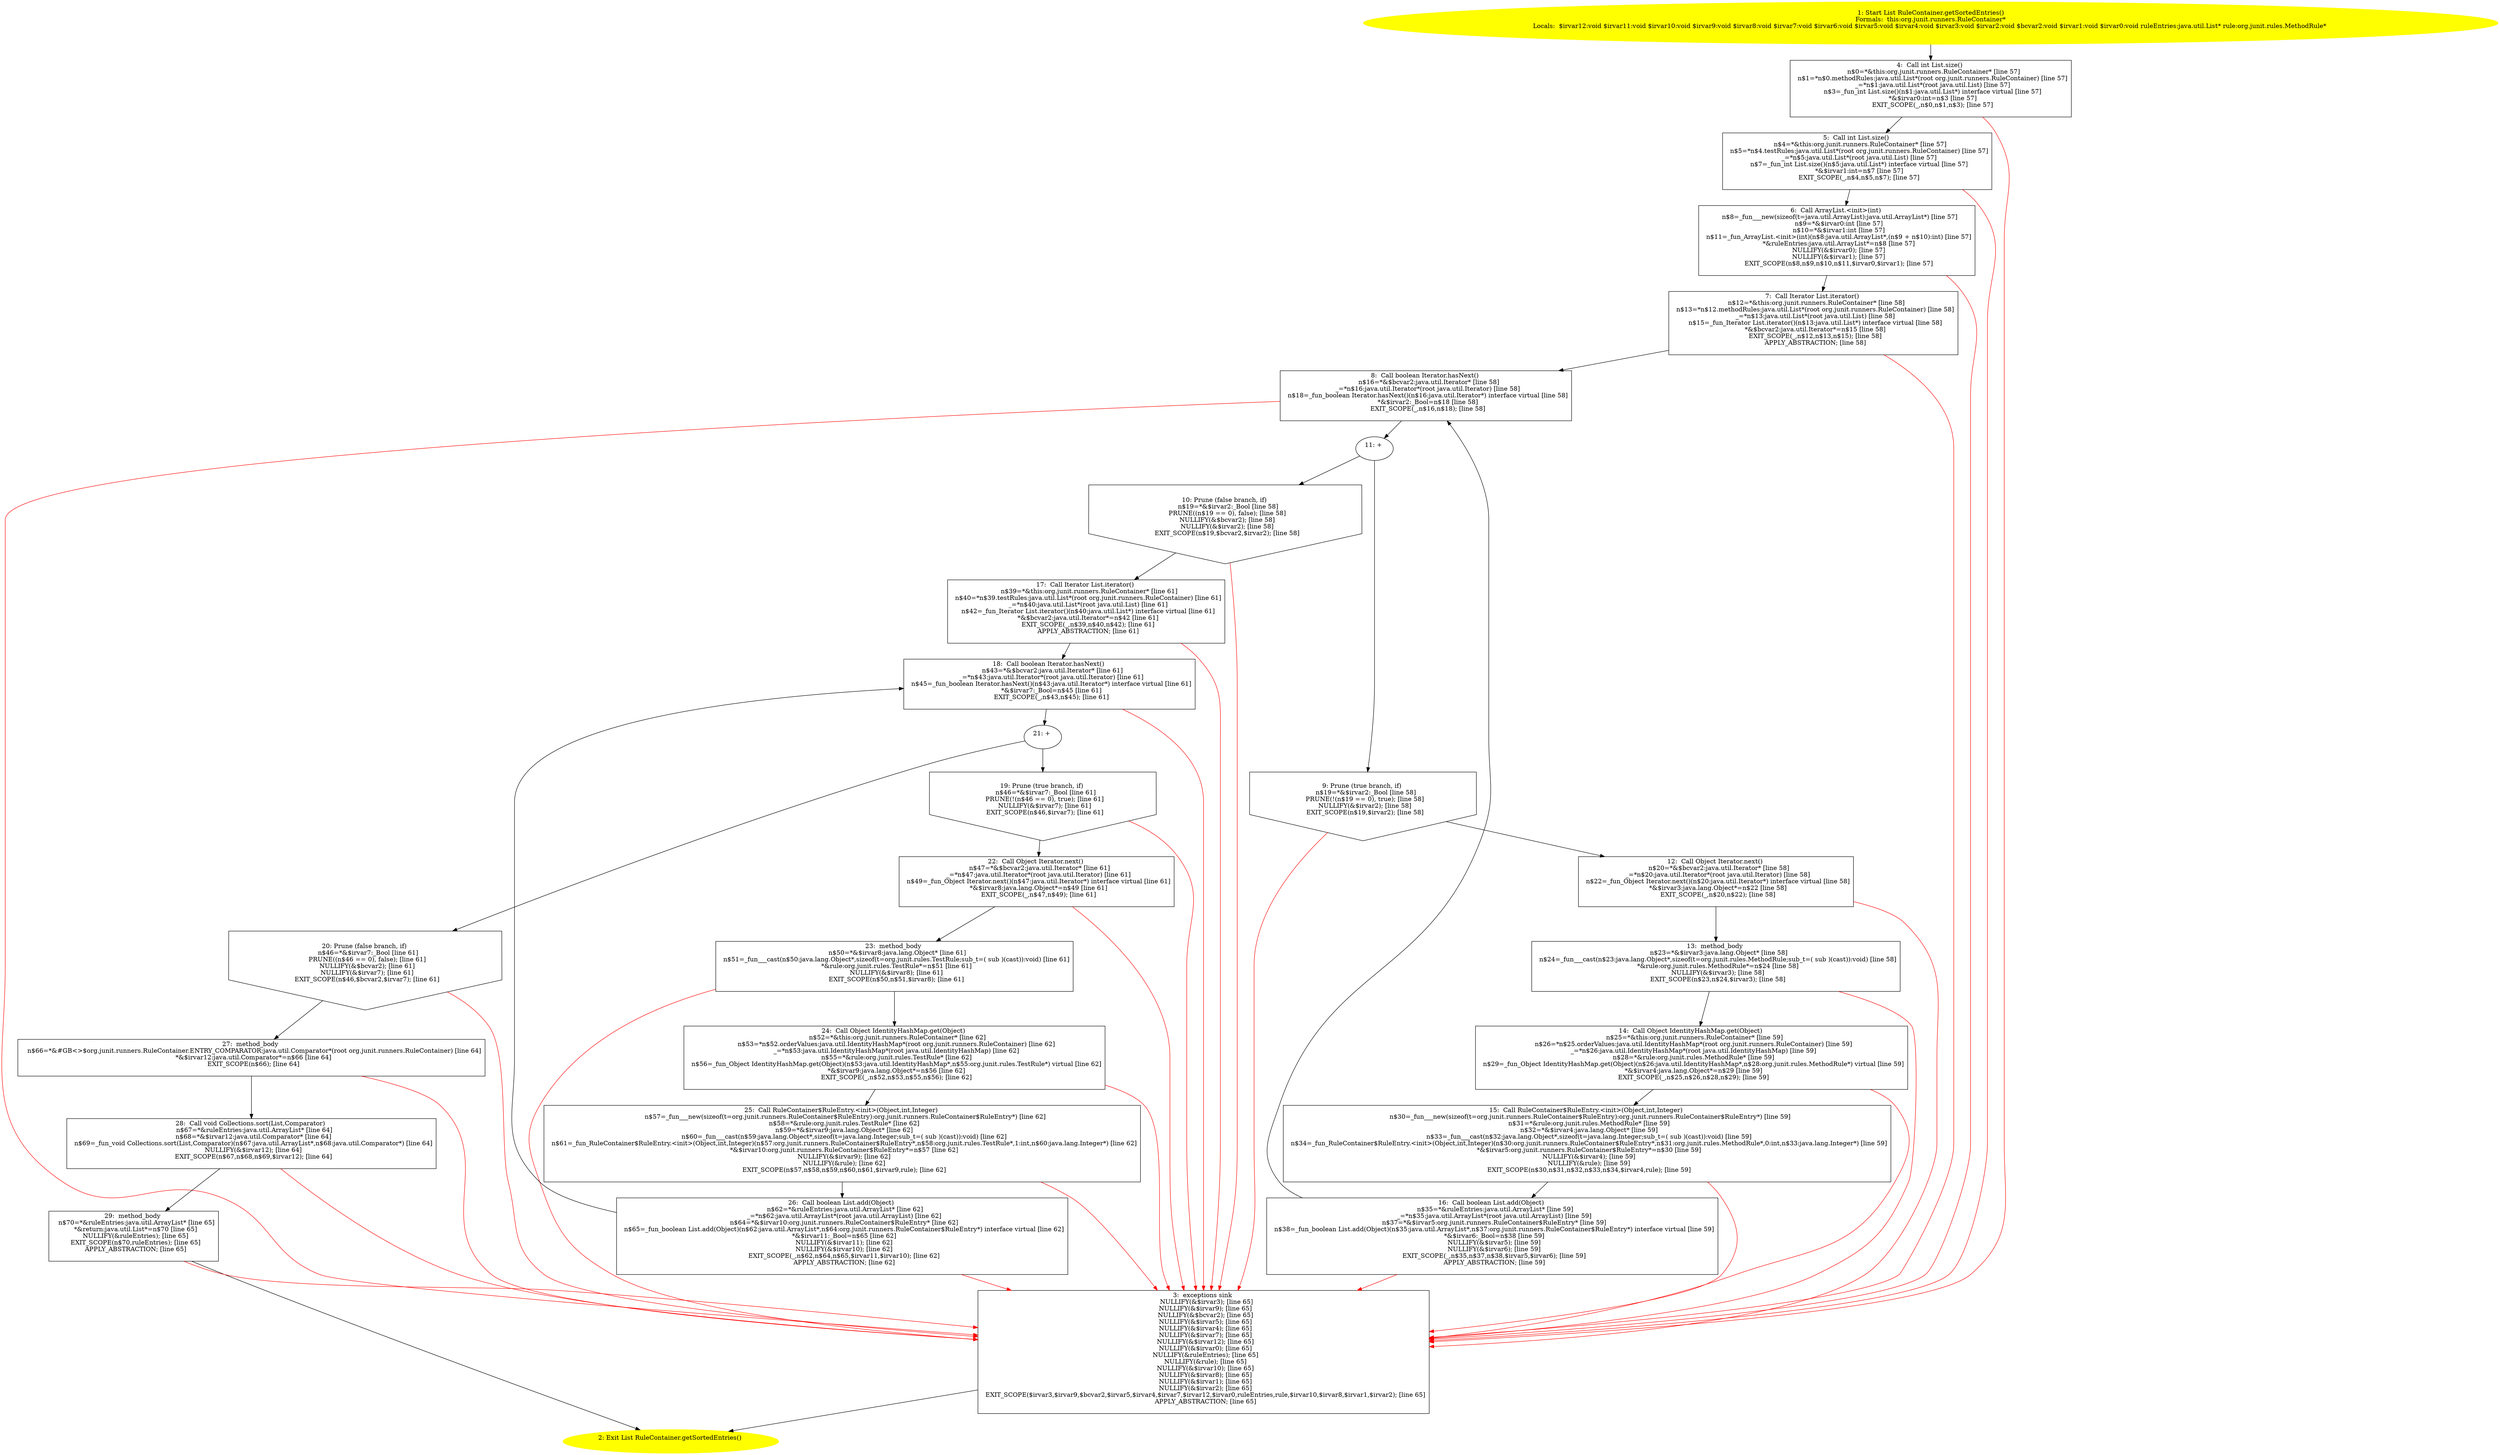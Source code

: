 /* @generated */
digraph cfg {
"org.junit.runners.RuleContainer.getSortedEntries():java.util.List.9cd80c8de73a7625bb84add015d603d6_1" [label="1: Start List RuleContainer.getSortedEntries()\nFormals:  this:org.junit.runners.RuleContainer*\nLocals:  $irvar12:void $irvar11:void $irvar10:void $irvar9:void $irvar8:void $irvar7:void $irvar6:void $irvar5:void $irvar4:void $irvar3:void $irvar2:void $bcvar2:void $irvar1:void $irvar0:void ruleEntries:java.util.List* rule:org.junit.rules.MethodRule* \n  " color=yellow style=filled]
	

	 "org.junit.runners.RuleContainer.getSortedEntries():java.util.List.9cd80c8de73a7625bb84add015d603d6_1" -> "org.junit.runners.RuleContainer.getSortedEntries():java.util.List.9cd80c8de73a7625bb84add015d603d6_4" ;
"org.junit.runners.RuleContainer.getSortedEntries():java.util.List.9cd80c8de73a7625bb84add015d603d6_2" [label="2: Exit List RuleContainer.getSortedEntries() \n  " color=yellow style=filled]
	

"org.junit.runners.RuleContainer.getSortedEntries():java.util.List.9cd80c8de73a7625bb84add015d603d6_3" [label="3:  exceptions sink \n   NULLIFY(&$irvar3); [line 65]\n  NULLIFY(&$irvar9); [line 65]\n  NULLIFY(&$bcvar2); [line 65]\n  NULLIFY(&$irvar5); [line 65]\n  NULLIFY(&$irvar4); [line 65]\n  NULLIFY(&$irvar7); [line 65]\n  NULLIFY(&$irvar12); [line 65]\n  NULLIFY(&$irvar0); [line 65]\n  NULLIFY(&ruleEntries); [line 65]\n  NULLIFY(&rule); [line 65]\n  NULLIFY(&$irvar10); [line 65]\n  NULLIFY(&$irvar8); [line 65]\n  NULLIFY(&$irvar1); [line 65]\n  NULLIFY(&$irvar2); [line 65]\n  EXIT_SCOPE($irvar3,$irvar9,$bcvar2,$irvar5,$irvar4,$irvar7,$irvar12,$irvar0,ruleEntries,rule,$irvar10,$irvar8,$irvar1,$irvar2); [line 65]\n  APPLY_ABSTRACTION; [line 65]\n " shape="box"]
	

	 "org.junit.runners.RuleContainer.getSortedEntries():java.util.List.9cd80c8de73a7625bb84add015d603d6_3" -> "org.junit.runners.RuleContainer.getSortedEntries():java.util.List.9cd80c8de73a7625bb84add015d603d6_2" ;
"org.junit.runners.RuleContainer.getSortedEntries():java.util.List.9cd80c8de73a7625bb84add015d603d6_4" [label="4:  Call int List.size() \n   n$0=*&this:org.junit.runners.RuleContainer* [line 57]\n  n$1=*n$0.methodRules:java.util.List*(root org.junit.runners.RuleContainer) [line 57]\n  _=*n$1:java.util.List*(root java.util.List) [line 57]\n  n$3=_fun_int List.size()(n$1:java.util.List*) interface virtual [line 57]\n  *&$irvar0:int=n$3 [line 57]\n  EXIT_SCOPE(_,n$0,n$1,n$3); [line 57]\n " shape="box"]
	

	 "org.junit.runners.RuleContainer.getSortedEntries():java.util.List.9cd80c8de73a7625bb84add015d603d6_4" -> "org.junit.runners.RuleContainer.getSortedEntries():java.util.List.9cd80c8de73a7625bb84add015d603d6_5" ;
	 "org.junit.runners.RuleContainer.getSortedEntries():java.util.List.9cd80c8de73a7625bb84add015d603d6_4" -> "org.junit.runners.RuleContainer.getSortedEntries():java.util.List.9cd80c8de73a7625bb84add015d603d6_3" [color="red" ];
"org.junit.runners.RuleContainer.getSortedEntries():java.util.List.9cd80c8de73a7625bb84add015d603d6_5" [label="5:  Call int List.size() \n   n$4=*&this:org.junit.runners.RuleContainer* [line 57]\n  n$5=*n$4.testRules:java.util.List*(root org.junit.runners.RuleContainer) [line 57]\n  _=*n$5:java.util.List*(root java.util.List) [line 57]\n  n$7=_fun_int List.size()(n$5:java.util.List*) interface virtual [line 57]\n  *&$irvar1:int=n$7 [line 57]\n  EXIT_SCOPE(_,n$4,n$5,n$7); [line 57]\n " shape="box"]
	

	 "org.junit.runners.RuleContainer.getSortedEntries():java.util.List.9cd80c8de73a7625bb84add015d603d6_5" -> "org.junit.runners.RuleContainer.getSortedEntries():java.util.List.9cd80c8de73a7625bb84add015d603d6_6" ;
	 "org.junit.runners.RuleContainer.getSortedEntries():java.util.List.9cd80c8de73a7625bb84add015d603d6_5" -> "org.junit.runners.RuleContainer.getSortedEntries():java.util.List.9cd80c8de73a7625bb84add015d603d6_3" [color="red" ];
"org.junit.runners.RuleContainer.getSortedEntries():java.util.List.9cd80c8de73a7625bb84add015d603d6_6" [label="6:  Call ArrayList.<init>(int) \n   n$8=_fun___new(sizeof(t=java.util.ArrayList):java.util.ArrayList*) [line 57]\n  n$9=*&$irvar0:int [line 57]\n  n$10=*&$irvar1:int [line 57]\n  n$11=_fun_ArrayList.<init>(int)(n$8:java.util.ArrayList*,(n$9 + n$10):int) [line 57]\n  *&ruleEntries:java.util.ArrayList*=n$8 [line 57]\n  NULLIFY(&$irvar0); [line 57]\n  NULLIFY(&$irvar1); [line 57]\n  EXIT_SCOPE(n$8,n$9,n$10,n$11,$irvar0,$irvar1); [line 57]\n " shape="box"]
	

	 "org.junit.runners.RuleContainer.getSortedEntries():java.util.List.9cd80c8de73a7625bb84add015d603d6_6" -> "org.junit.runners.RuleContainer.getSortedEntries():java.util.List.9cd80c8de73a7625bb84add015d603d6_7" ;
	 "org.junit.runners.RuleContainer.getSortedEntries():java.util.List.9cd80c8de73a7625bb84add015d603d6_6" -> "org.junit.runners.RuleContainer.getSortedEntries():java.util.List.9cd80c8de73a7625bb84add015d603d6_3" [color="red" ];
"org.junit.runners.RuleContainer.getSortedEntries():java.util.List.9cd80c8de73a7625bb84add015d603d6_7" [label="7:  Call Iterator List.iterator() \n   n$12=*&this:org.junit.runners.RuleContainer* [line 58]\n  n$13=*n$12.methodRules:java.util.List*(root org.junit.runners.RuleContainer) [line 58]\n  _=*n$13:java.util.List*(root java.util.List) [line 58]\n  n$15=_fun_Iterator List.iterator()(n$13:java.util.List*) interface virtual [line 58]\n  *&$bcvar2:java.util.Iterator*=n$15 [line 58]\n  EXIT_SCOPE(_,n$12,n$13,n$15); [line 58]\n  APPLY_ABSTRACTION; [line 58]\n " shape="box"]
	

	 "org.junit.runners.RuleContainer.getSortedEntries():java.util.List.9cd80c8de73a7625bb84add015d603d6_7" -> "org.junit.runners.RuleContainer.getSortedEntries():java.util.List.9cd80c8de73a7625bb84add015d603d6_8" ;
	 "org.junit.runners.RuleContainer.getSortedEntries():java.util.List.9cd80c8de73a7625bb84add015d603d6_7" -> "org.junit.runners.RuleContainer.getSortedEntries():java.util.List.9cd80c8de73a7625bb84add015d603d6_3" [color="red" ];
"org.junit.runners.RuleContainer.getSortedEntries():java.util.List.9cd80c8de73a7625bb84add015d603d6_8" [label="8:  Call boolean Iterator.hasNext() \n   n$16=*&$bcvar2:java.util.Iterator* [line 58]\n  _=*n$16:java.util.Iterator*(root java.util.Iterator) [line 58]\n  n$18=_fun_boolean Iterator.hasNext()(n$16:java.util.Iterator*) interface virtual [line 58]\n  *&$irvar2:_Bool=n$18 [line 58]\n  EXIT_SCOPE(_,n$16,n$18); [line 58]\n " shape="box"]
	

	 "org.junit.runners.RuleContainer.getSortedEntries():java.util.List.9cd80c8de73a7625bb84add015d603d6_8" -> "org.junit.runners.RuleContainer.getSortedEntries():java.util.List.9cd80c8de73a7625bb84add015d603d6_11" ;
	 "org.junit.runners.RuleContainer.getSortedEntries():java.util.List.9cd80c8de73a7625bb84add015d603d6_8" -> "org.junit.runners.RuleContainer.getSortedEntries():java.util.List.9cd80c8de73a7625bb84add015d603d6_3" [color="red" ];
"org.junit.runners.RuleContainer.getSortedEntries():java.util.List.9cd80c8de73a7625bb84add015d603d6_9" [label="9: Prune (true branch, if) \n   n$19=*&$irvar2:_Bool [line 58]\n  PRUNE(!(n$19 == 0), true); [line 58]\n  NULLIFY(&$irvar2); [line 58]\n  EXIT_SCOPE(n$19,$irvar2); [line 58]\n " shape="invhouse"]
	

	 "org.junit.runners.RuleContainer.getSortedEntries():java.util.List.9cd80c8de73a7625bb84add015d603d6_9" -> "org.junit.runners.RuleContainer.getSortedEntries():java.util.List.9cd80c8de73a7625bb84add015d603d6_12" ;
	 "org.junit.runners.RuleContainer.getSortedEntries():java.util.List.9cd80c8de73a7625bb84add015d603d6_9" -> "org.junit.runners.RuleContainer.getSortedEntries():java.util.List.9cd80c8de73a7625bb84add015d603d6_3" [color="red" ];
"org.junit.runners.RuleContainer.getSortedEntries():java.util.List.9cd80c8de73a7625bb84add015d603d6_10" [label="10: Prune (false branch, if) \n   n$19=*&$irvar2:_Bool [line 58]\n  PRUNE((n$19 == 0), false); [line 58]\n  NULLIFY(&$bcvar2); [line 58]\n  NULLIFY(&$irvar2); [line 58]\n  EXIT_SCOPE(n$19,$bcvar2,$irvar2); [line 58]\n " shape="invhouse"]
	

	 "org.junit.runners.RuleContainer.getSortedEntries():java.util.List.9cd80c8de73a7625bb84add015d603d6_10" -> "org.junit.runners.RuleContainer.getSortedEntries():java.util.List.9cd80c8de73a7625bb84add015d603d6_17" ;
	 "org.junit.runners.RuleContainer.getSortedEntries():java.util.List.9cd80c8de73a7625bb84add015d603d6_10" -> "org.junit.runners.RuleContainer.getSortedEntries():java.util.List.9cd80c8de73a7625bb84add015d603d6_3" [color="red" ];
"org.junit.runners.RuleContainer.getSortedEntries():java.util.List.9cd80c8de73a7625bb84add015d603d6_11" [label="11: + \n  " ]
	

	 "org.junit.runners.RuleContainer.getSortedEntries():java.util.List.9cd80c8de73a7625bb84add015d603d6_11" -> "org.junit.runners.RuleContainer.getSortedEntries():java.util.List.9cd80c8de73a7625bb84add015d603d6_9" ;
	 "org.junit.runners.RuleContainer.getSortedEntries():java.util.List.9cd80c8de73a7625bb84add015d603d6_11" -> "org.junit.runners.RuleContainer.getSortedEntries():java.util.List.9cd80c8de73a7625bb84add015d603d6_10" ;
"org.junit.runners.RuleContainer.getSortedEntries():java.util.List.9cd80c8de73a7625bb84add015d603d6_12" [label="12:  Call Object Iterator.next() \n   n$20=*&$bcvar2:java.util.Iterator* [line 58]\n  _=*n$20:java.util.Iterator*(root java.util.Iterator) [line 58]\n  n$22=_fun_Object Iterator.next()(n$20:java.util.Iterator*) interface virtual [line 58]\n  *&$irvar3:java.lang.Object*=n$22 [line 58]\n  EXIT_SCOPE(_,n$20,n$22); [line 58]\n " shape="box"]
	

	 "org.junit.runners.RuleContainer.getSortedEntries():java.util.List.9cd80c8de73a7625bb84add015d603d6_12" -> "org.junit.runners.RuleContainer.getSortedEntries():java.util.List.9cd80c8de73a7625bb84add015d603d6_13" ;
	 "org.junit.runners.RuleContainer.getSortedEntries():java.util.List.9cd80c8de73a7625bb84add015d603d6_12" -> "org.junit.runners.RuleContainer.getSortedEntries():java.util.List.9cd80c8de73a7625bb84add015d603d6_3" [color="red" ];
"org.junit.runners.RuleContainer.getSortedEntries():java.util.List.9cd80c8de73a7625bb84add015d603d6_13" [label="13:  method_body \n   n$23=*&$irvar3:java.lang.Object* [line 58]\n  n$24=_fun___cast(n$23:java.lang.Object*,sizeof(t=org.junit.rules.MethodRule;sub_t=( sub )(cast)):void) [line 58]\n  *&rule:org.junit.rules.MethodRule*=n$24 [line 58]\n  NULLIFY(&$irvar3); [line 58]\n  EXIT_SCOPE(n$23,n$24,$irvar3); [line 58]\n " shape="box"]
	

	 "org.junit.runners.RuleContainer.getSortedEntries():java.util.List.9cd80c8de73a7625bb84add015d603d6_13" -> "org.junit.runners.RuleContainer.getSortedEntries():java.util.List.9cd80c8de73a7625bb84add015d603d6_14" ;
	 "org.junit.runners.RuleContainer.getSortedEntries():java.util.List.9cd80c8de73a7625bb84add015d603d6_13" -> "org.junit.runners.RuleContainer.getSortedEntries():java.util.List.9cd80c8de73a7625bb84add015d603d6_3" [color="red" ];
"org.junit.runners.RuleContainer.getSortedEntries():java.util.List.9cd80c8de73a7625bb84add015d603d6_14" [label="14:  Call Object IdentityHashMap.get(Object) \n   n$25=*&this:org.junit.runners.RuleContainer* [line 59]\n  n$26=*n$25.orderValues:java.util.IdentityHashMap*(root org.junit.runners.RuleContainer) [line 59]\n  _=*n$26:java.util.IdentityHashMap*(root java.util.IdentityHashMap) [line 59]\n  n$28=*&rule:org.junit.rules.MethodRule* [line 59]\n  n$29=_fun_Object IdentityHashMap.get(Object)(n$26:java.util.IdentityHashMap*,n$28:org.junit.rules.MethodRule*) virtual [line 59]\n  *&$irvar4:java.lang.Object*=n$29 [line 59]\n  EXIT_SCOPE(_,n$25,n$26,n$28,n$29); [line 59]\n " shape="box"]
	

	 "org.junit.runners.RuleContainer.getSortedEntries():java.util.List.9cd80c8de73a7625bb84add015d603d6_14" -> "org.junit.runners.RuleContainer.getSortedEntries():java.util.List.9cd80c8de73a7625bb84add015d603d6_15" ;
	 "org.junit.runners.RuleContainer.getSortedEntries():java.util.List.9cd80c8de73a7625bb84add015d603d6_14" -> "org.junit.runners.RuleContainer.getSortedEntries():java.util.List.9cd80c8de73a7625bb84add015d603d6_3" [color="red" ];
"org.junit.runners.RuleContainer.getSortedEntries():java.util.List.9cd80c8de73a7625bb84add015d603d6_15" [label="15:  Call RuleContainer$RuleEntry.<init>(Object,int,Integer) \n   n$30=_fun___new(sizeof(t=org.junit.runners.RuleContainer$RuleEntry):org.junit.runners.RuleContainer$RuleEntry*) [line 59]\n  n$31=*&rule:org.junit.rules.MethodRule* [line 59]\n  n$32=*&$irvar4:java.lang.Object* [line 59]\n  n$33=_fun___cast(n$32:java.lang.Object*,sizeof(t=java.lang.Integer;sub_t=( sub )(cast)):void) [line 59]\n  n$34=_fun_RuleContainer$RuleEntry.<init>(Object,int,Integer)(n$30:org.junit.runners.RuleContainer$RuleEntry*,n$31:org.junit.rules.MethodRule*,0:int,n$33:java.lang.Integer*) [line 59]\n  *&$irvar5:org.junit.runners.RuleContainer$RuleEntry*=n$30 [line 59]\n  NULLIFY(&$irvar4); [line 59]\n  NULLIFY(&rule); [line 59]\n  EXIT_SCOPE(n$30,n$31,n$32,n$33,n$34,$irvar4,rule); [line 59]\n " shape="box"]
	

	 "org.junit.runners.RuleContainer.getSortedEntries():java.util.List.9cd80c8de73a7625bb84add015d603d6_15" -> "org.junit.runners.RuleContainer.getSortedEntries():java.util.List.9cd80c8de73a7625bb84add015d603d6_16" ;
	 "org.junit.runners.RuleContainer.getSortedEntries():java.util.List.9cd80c8de73a7625bb84add015d603d6_15" -> "org.junit.runners.RuleContainer.getSortedEntries():java.util.List.9cd80c8de73a7625bb84add015d603d6_3" [color="red" ];
"org.junit.runners.RuleContainer.getSortedEntries():java.util.List.9cd80c8de73a7625bb84add015d603d6_16" [label="16:  Call boolean List.add(Object) \n   n$35=*&ruleEntries:java.util.ArrayList* [line 59]\n  _=*n$35:java.util.ArrayList*(root java.util.ArrayList) [line 59]\n  n$37=*&$irvar5:org.junit.runners.RuleContainer$RuleEntry* [line 59]\n  n$38=_fun_boolean List.add(Object)(n$35:java.util.ArrayList*,n$37:org.junit.runners.RuleContainer$RuleEntry*) interface virtual [line 59]\n  *&$irvar6:_Bool=n$38 [line 59]\n  NULLIFY(&$irvar5); [line 59]\n  NULLIFY(&$irvar6); [line 59]\n  EXIT_SCOPE(_,n$35,n$37,n$38,$irvar5,$irvar6); [line 59]\n  APPLY_ABSTRACTION; [line 59]\n " shape="box"]
	

	 "org.junit.runners.RuleContainer.getSortedEntries():java.util.List.9cd80c8de73a7625bb84add015d603d6_16" -> "org.junit.runners.RuleContainer.getSortedEntries():java.util.List.9cd80c8de73a7625bb84add015d603d6_8" ;
	 "org.junit.runners.RuleContainer.getSortedEntries():java.util.List.9cd80c8de73a7625bb84add015d603d6_16" -> "org.junit.runners.RuleContainer.getSortedEntries():java.util.List.9cd80c8de73a7625bb84add015d603d6_3" [color="red" ];
"org.junit.runners.RuleContainer.getSortedEntries():java.util.List.9cd80c8de73a7625bb84add015d603d6_17" [label="17:  Call Iterator List.iterator() \n   n$39=*&this:org.junit.runners.RuleContainer* [line 61]\n  n$40=*n$39.testRules:java.util.List*(root org.junit.runners.RuleContainer) [line 61]\n  _=*n$40:java.util.List*(root java.util.List) [line 61]\n  n$42=_fun_Iterator List.iterator()(n$40:java.util.List*) interface virtual [line 61]\n  *&$bcvar2:java.util.Iterator*=n$42 [line 61]\n  EXIT_SCOPE(_,n$39,n$40,n$42); [line 61]\n  APPLY_ABSTRACTION; [line 61]\n " shape="box"]
	

	 "org.junit.runners.RuleContainer.getSortedEntries():java.util.List.9cd80c8de73a7625bb84add015d603d6_17" -> "org.junit.runners.RuleContainer.getSortedEntries():java.util.List.9cd80c8de73a7625bb84add015d603d6_18" ;
	 "org.junit.runners.RuleContainer.getSortedEntries():java.util.List.9cd80c8de73a7625bb84add015d603d6_17" -> "org.junit.runners.RuleContainer.getSortedEntries():java.util.List.9cd80c8de73a7625bb84add015d603d6_3" [color="red" ];
"org.junit.runners.RuleContainer.getSortedEntries():java.util.List.9cd80c8de73a7625bb84add015d603d6_18" [label="18:  Call boolean Iterator.hasNext() \n   n$43=*&$bcvar2:java.util.Iterator* [line 61]\n  _=*n$43:java.util.Iterator*(root java.util.Iterator) [line 61]\n  n$45=_fun_boolean Iterator.hasNext()(n$43:java.util.Iterator*) interface virtual [line 61]\n  *&$irvar7:_Bool=n$45 [line 61]\n  EXIT_SCOPE(_,n$43,n$45); [line 61]\n " shape="box"]
	

	 "org.junit.runners.RuleContainer.getSortedEntries():java.util.List.9cd80c8de73a7625bb84add015d603d6_18" -> "org.junit.runners.RuleContainer.getSortedEntries():java.util.List.9cd80c8de73a7625bb84add015d603d6_21" ;
	 "org.junit.runners.RuleContainer.getSortedEntries():java.util.List.9cd80c8de73a7625bb84add015d603d6_18" -> "org.junit.runners.RuleContainer.getSortedEntries():java.util.List.9cd80c8de73a7625bb84add015d603d6_3" [color="red" ];
"org.junit.runners.RuleContainer.getSortedEntries():java.util.List.9cd80c8de73a7625bb84add015d603d6_19" [label="19: Prune (true branch, if) \n   n$46=*&$irvar7:_Bool [line 61]\n  PRUNE(!(n$46 == 0), true); [line 61]\n  NULLIFY(&$irvar7); [line 61]\n  EXIT_SCOPE(n$46,$irvar7); [line 61]\n " shape="invhouse"]
	

	 "org.junit.runners.RuleContainer.getSortedEntries():java.util.List.9cd80c8de73a7625bb84add015d603d6_19" -> "org.junit.runners.RuleContainer.getSortedEntries():java.util.List.9cd80c8de73a7625bb84add015d603d6_22" ;
	 "org.junit.runners.RuleContainer.getSortedEntries():java.util.List.9cd80c8de73a7625bb84add015d603d6_19" -> "org.junit.runners.RuleContainer.getSortedEntries():java.util.List.9cd80c8de73a7625bb84add015d603d6_3" [color="red" ];
"org.junit.runners.RuleContainer.getSortedEntries():java.util.List.9cd80c8de73a7625bb84add015d603d6_20" [label="20: Prune (false branch, if) \n   n$46=*&$irvar7:_Bool [line 61]\n  PRUNE((n$46 == 0), false); [line 61]\n  NULLIFY(&$bcvar2); [line 61]\n  NULLIFY(&$irvar7); [line 61]\n  EXIT_SCOPE(n$46,$bcvar2,$irvar7); [line 61]\n " shape="invhouse"]
	

	 "org.junit.runners.RuleContainer.getSortedEntries():java.util.List.9cd80c8de73a7625bb84add015d603d6_20" -> "org.junit.runners.RuleContainer.getSortedEntries():java.util.List.9cd80c8de73a7625bb84add015d603d6_27" ;
	 "org.junit.runners.RuleContainer.getSortedEntries():java.util.List.9cd80c8de73a7625bb84add015d603d6_20" -> "org.junit.runners.RuleContainer.getSortedEntries():java.util.List.9cd80c8de73a7625bb84add015d603d6_3" [color="red" ];
"org.junit.runners.RuleContainer.getSortedEntries():java.util.List.9cd80c8de73a7625bb84add015d603d6_21" [label="21: + \n  " ]
	

	 "org.junit.runners.RuleContainer.getSortedEntries():java.util.List.9cd80c8de73a7625bb84add015d603d6_21" -> "org.junit.runners.RuleContainer.getSortedEntries():java.util.List.9cd80c8de73a7625bb84add015d603d6_19" ;
	 "org.junit.runners.RuleContainer.getSortedEntries():java.util.List.9cd80c8de73a7625bb84add015d603d6_21" -> "org.junit.runners.RuleContainer.getSortedEntries():java.util.List.9cd80c8de73a7625bb84add015d603d6_20" ;
"org.junit.runners.RuleContainer.getSortedEntries():java.util.List.9cd80c8de73a7625bb84add015d603d6_22" [label="22:  Call Object Iterator.next() \n   n$47=*&$bcvar2:java.util.Iterator* [line 61]\n  _=*n$47:java.util.Iterator*(root java.util.Iterator) [line 61]\n  n$49=_fun_Object Iterator.next()(n$47:java.util.Iterator*) interface virtual [line 61]\n  *&$irvar8:java.lang.Object*=n$49 [line 61]\n  EXIT_SCOPE(_,n$47,n$49); [line 61]\n " shape="box"]
	

	 "org.junit.runners.RuleContainer.getSortedEntries():java.util.List.9cd80c8de73a7625bb84add015d603d6_22" -> "org.junit.runners.RuleContainer.getSortedEntries():java.util.List.9cd80c8de73a7625bb84add015d603d6_23" ;
	 "org.junit.runners.RuleContainer.getSortedEntries():java.util.List.9cd80c8de73a7625bb84add015d603d6_22" -> "org.junit.runners.RuleContainer.getSortedEntries():java.util.List.9cd80c8de73a7625bb84add015d603d6_3" [color="red" ];
"org.junit.runners.RuleContainer.getSortedEntries():java.util.List.9cd80c8de73a7625bb84add015d603d6_23" [label="23:  method_body \n   n$50=*&$irvar8:java.lang.Object* [line 61]\n  n$51=_fun___cast(n$50:java.lang.Object*,sizeof(t=org.junit.rules.TestRule;sub_t=( sub )(cast)):void) [line 61]\n  *&rule:org.junit.rules.TestRule*=n$51 [line 61]\n  NULLIFY(&$irvar8); [line 61]\n  EXIT_SCOPE(n$50,n$51,$irvar8); [line 61]\n " shape="box"]
	

	 "org.junit.runners.RuleContainer.getSortedEntries():java.util.List.9cd80c8de73a7625bb84add015d603d6_23" -> "org.junit.runners.RuleContainer.getSortedEntries():java.util.List.9cd80c8de73a7625bb84add015d603d6_24" ;
	 "org.junit.runners.RuleContainer.getSortedEntries():java.util.List.9cd80c8de73a7625bb84add015d603d6_23" -> "org.junit.runners.RuleContainer.getSortedEntries():java.util.List.9cd80c8de73a7625bb84add015d603d6_3" [color="red" ];
"org.junit.runners.RuleContainer.getSortedEntries():java.util.List.9cd80c8de73a7625bb84add015d603d6_24" [label="24:  Call Object IdentityHashMap.get(Object) \n   n$52=*&this:org.junit.runners.RuleContainer* [line 62]\n  n$53=*n$52.orderValues:java.util.IdentityHashMap*(root org.junit.runners.RuleContainer) [line 62]\n  _=*n$53:java.util.IdentityHashMap*(root java.util.IdentityHashMap) [line 62]\n  n$55=*&rule:org.junit.rules.TestRule* [line 62]\n  n$56=_fun_Object IdentityHashMap.get(Object)(n$53:java.util.IdentityHashMap*,n$55:org.junit.rules.TestRule*) virtual [line 62]\n  *&$irvar9:java.lang.Object*=n$56 [line 62]\n  EXIT_SCOPE(_,n$52,n$53,n$55,n$56); [line 62]\n " shape="box"]
	

	 "org.junit.runners.RuleContainer.getSortedEntries():java.util.List.9cd80c8de73a7625bb84add015d603d6_24" -> "org.junit.runners.RuleContainer.getSortedEntries():java.util.List.9cd80c8de73a7625bb84add015d603d6_25" ;
	 "org.junit.runners.RuleContainer.getSortedEntries():java.util.List.9cd80c8de73a7625bb84add015d603d6_24" -> "org.junit.runners.RuleContainer.getSortedEntries():java.util.List.9cd80c8de73a7625bb84add015d603d6_3" [color="red" ];
"org.junit.runners.RuleContainer.getSortedEntries():java.util.List.9cd80c8de73a7625bb84add015d603d6_25" [label="25:  Call RuleContainer$RuleEntry.<init>(Object,int,Integer) \n   n$57=_fun___new(sizeof(t=org.junit.runners.RuleContainer$RuleEntry):org.junit.runners.RuleContainer$RuleEntry*) [line 62]\n  n$58=*&rule:org.junit.rules.TestRule* [line 62]\n  n$59=*&$irvar9:java.lang.Object* [line 62]\n  n$60=_fun___cast(n$59:java.lang.Object*,sizeof(t=java.lang.Integer;sub_t=( sub )(cast)):void) [line 62]\n  n$61=_fun_RuleContainer$RuleEntry.<init>(Object,int,Integer)(n$57:org.junit.runners.RuleContainer$RuleEntry*,n$58:org.junit.rules.TestRule*,1:int,n$60:java.lang.Integer*) [line 62]\n  *&$irvar10:org.junit.runners.RuleContainer$RuleEntry*=n$57 [line 62]\n  NULLIFY(&$irvar9); [line 62]\n  NULLIFY(&rule); [line 62]\n  EXIT_SCOPE(n$57,n$58,n$59,n$60,n$61,$irvar9,rule); [line 62]\n " shape="box"]
	

	 "org.junit.runners.RuleContainer.getSortedEntries():java.util.List.9cd80c8de73a7625bb84add015d603d6_25" -> "org.junit.runners.RuleContainer.getSortedEntries():java.util.List.9cd80c8de73a7625bb84add015d603d6_26" ;
	 "org.junit.runners.RuleContainer.getSortedEntries():java.util.List.9cd80c8de73a7625bb84add015d603d6_25" -> "org.junit.runners.RuleContainer.getSortedEntries():java.util.List.9cd80c8de73a7625bb84add015d603d6_3" [color="red" ];
"org.junit.runners.RuleContainer.getSortedEntries():java.util.List.9cd80c8de73a7625bb84add015d603d6_26" [label="26:  Call boolean List.add(Object) \n   n$62=*&ruleEntries:java.util.ArrayList* [line 62]\n  _=*n$62:java.util.ArrayList*(root java.util.ArrayList) [line 62]\n  n$64=*&$irvar10:org.junit.runners.RuleContainer$RuleEntry* [line 62]\n  n$65=_fun_boolean List.add(Object)(n$62:java.util.ArrayList*,n$64:org.junit.runners.RuleContainer$RuleEntry*) interface virtual [line 62]\n  *&$irvar11:_Bool=n$65 [line 62]\n  NULLIFY(&$irvar11); [line 62]\n  NULLIFY(&$irvar10); [line 62]\n  EXIT_SCOPE(_,n$62,n$64,n$65,$irvar11,$irvar10); [line 62]\n  APPLY_ABSTRACTION; [line 62]\n " shape="box"]
	

	 "org.junit.runners.RuleContainer.getSortedEntries():java.util.List.9cd80c8de73a7625bb84add015d603d6_26" -> "org.junit.runners.RuleContainer.getSortedEntries():java.util.List.9cd80c8de73a7625bb84add015d603d6_18" ;
	 "org.junit.runners.RuleContainer.getSortedEntries():java.util.List.9cd80c8de73a7625bb84add015d603d6_26" -> "org.junit.runners.RuleContainer.getSortedEntries():java.util.List.9cd80c8de73a7625bb84add015d603d6_3" [color="red" ];
"org.junit.runners.RuleContainer.getSortedEntries():java.util.List.9cd80c8de73a7625bb84add015d603d6_27" [label="27:  method_body \n   n$66=*&#GB<>$org.junit.runners.RuleContainer.ENTRY_COMPARATOR:java.util.Comparator*(root org.junit.runners.RuleContainer) [line 64]\n  *&$irvar12:java.util.Comparator*=n$66 [line 64]\n  EXIT_SCOPE(n$66); [line 64]\n " shape="box"]
	

	 "org.junit.runners.RuleContainer.getSortedEntries():java.util.List.9cd80c8de73a7625bb84add015d603d6_27" -> "org.junit.runners.RuleContainer.getSortedEntries():java.util.List.9cd80c8de73a7625bb84add015d603d6_28" ;
	 "org.junit.runners.RuleContainer.getSortedEntries():java.util.List.9cd80c8de73a7625bb84add015d603d6_27" -> "org.junit.runners.RuleContainer.getSortedEntries():java.util.List.9cd80c8de73a7625bb84add015d603d6_3" [color="red" ];
"org.junit.runners.RuleContainer.getSortedEntries():java.util.List.9cd80c8de73a7625bb84add015d603d6_28" [label="28:  Call void Collections.sort(List,Comparator) \n   n$67=*&ruleEntries:java.util.ArrayList* [line 64]\n  n$68=*&$irvar12:java.util.Comparator* [line 64]\n  n$69=_fun_void Collections.sort(List,Comparator)(n$67:java.util.ArrayList*,n$68:java.util.Comparator*) [line 64]\n  NULLIFY(&$irvar12); [line 64]\n  EXIT_SCOPE(n$67,n$68,n$69,$irvar12); [line 64]\n " shape="box"]
	

	 "org.junit.runners.RuleContainer.getSortedEntries():java.util.List.9cd80c8de73a7625bb84add015d603d6_28" -> "org.junit.runners.RuleContainer.getSortedEntries():java.util.List.9cd80c8de73a7625bb84add015d603d6_29" ;
	 "org.junit.runners.RuleContainer.getSortedEntries():java.util.List.9cd80c8de73a7625bb84add015d603d6_28" -> "org.junit.runners.RuleContainer.getSortedEntries():java.util.List.9cd80c8de73a7625bb84add015d603d6_3" [color="red" ];
"org.junit.runners.RuleContainer.getSortedEntries():java.util.List.9cd80c8de73a7625bb84add015d603d6_29" [label="29:  method_body \n   n$70=*&ruleEntries:java.util.ArrayList* [line 65]\n  *&return:java.util.List*=n$70 [line 65]\n  NULLIFY(&ruleEntries); [line 65]\n  EXIT_SCOPE(n$70,ruleEntries); [line 65]\n  APPLY_ABSTRACTION; [line 65]\n " shape="box"]
	

	 "org.junit.runners.RuleContainer.getSortedEntries():java.util.List.9cd80c8de73a7625bb84add015d603d6_29" -> "org.junit.runners.RuleContainer.getSortedEntries():java.util.List.9cd80c8de73a7625bb84add015d603d6_2" ;
	 "org.junit.runners.RuleContainer.getSortedEntries():java.util.List.9cd80c8de73a7625bb84add015d603d6_29" -> "org.junit.runners.RuleContainer.getSortedEntries():java.util.List.9cd80c8de73a7625bb84add015d603d6_3" [color="red" ];
}
